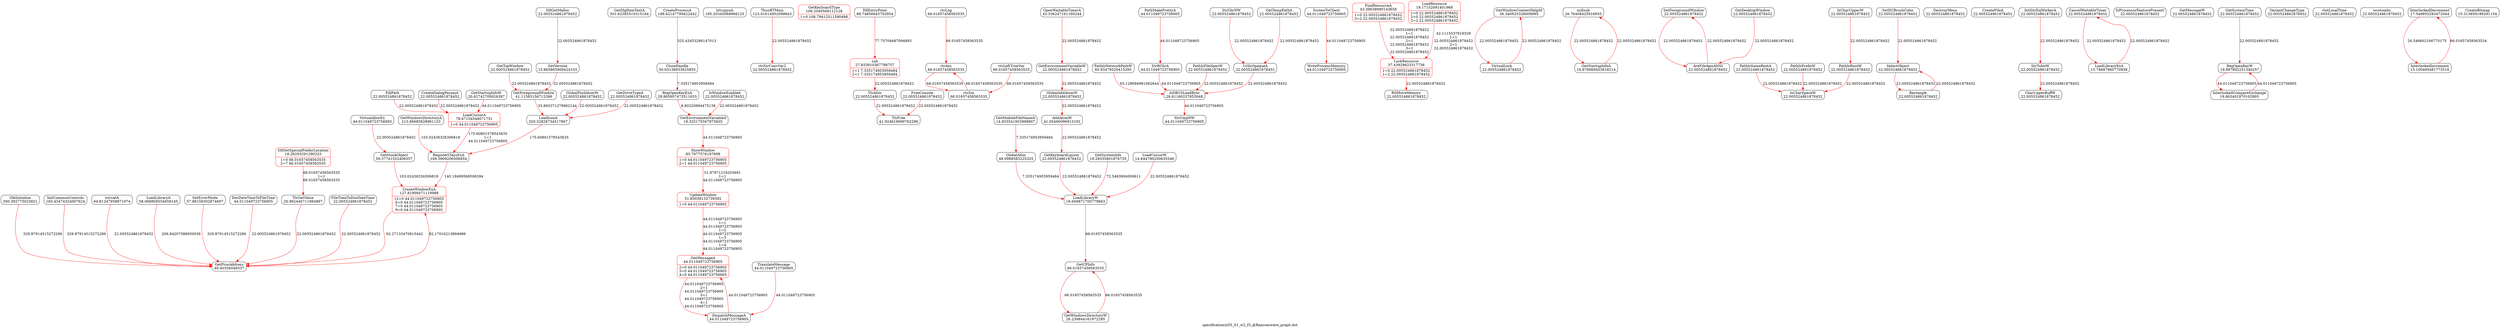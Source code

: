 digraph graphname { node [style=rounded]; label="specification\\n55_S1_w2_f3_@Ransomware_graph.dot";
LoadIconA	 [shape=record label="{LoadIconA\n320.32829734517867}" color=black];
GetDlgItemTextA	 [shape=record label="{GetDlgItemTextA\n301.62385510315164}" color=black];
OleInitialize	 [shape=record label="{OleInitialize\n300.392775025821}" color=black];
GetWindowsDirectoryA	 [shape=record label="{GetWindowsDirectoryA\n213.86685828961123}" color=black];
CreateProcessA	 [shape=record label="{CreateProcessA\n188.62147799422442}" color=black];
lstrcpynA	 [shape=record label="{lstrcpynA\n185.20345068966125}" color=black];
RegisterClassExA	 [shape=record label="{RegisterClassExA\n169.3909206506954}" color=black];
InitCommonControls	 [shape=record label="{InitCommonControls\n165.43474324007624}" color=black];
CreateWindowExA	 [shape=record label="{CreateWindowExA\n127.81909471119988|{12=0 44.011049723756905\n6=0 44.011049723756905\n7=0 44.011049723756905\n9=0 44.011049723756905}}" color=red];
ThunRTMain	 [shape=record label="{ThunRTMain\n123.01614952099843}" color=black];
GetKeyboardType	 [shape=record label="{GetKeyboardType\n108.2040568112128|{1=0 108.79412511590488}}" color=red];
DllEntryPoint	 [shape=record label="{DllEntryPoint\n88.74856643702954}" color=black];
ShowWindow	 [shape=record label="{ShowWindow\n83.7977576187698|{1=0 44.011049723756905\n2=1 44.011049723756905}}" color=red];
LoadCursorA	 [shape=record label="{LoadCursorA\n78.67154548071751|{1=0 44.011049723756905}}" color=red];
rtcLog	 [shape=record label="{rtcLog\n66.01657458563535}" color=black];
rtcLeftTrimVar	 [shape=record label="{rtcLeftTrimVar\n66.01657458563535}" color=black];
rtcAtn	 [shape=record label="{rtcAtn\n66.01657458563535}" color=black];
GetCPInfo	 [shape=record label="{GetCPInfo\n66.01657458563535}" color=black];
rtcSin	 [shape=record label="{rtcSin\n66.01657458563535}" color=black];
lstrcatA	 [shape=record label="{lstrcatA\n64.81247958871974}" color=black];
PathIsNetworkPathW	 [shape=record label="{PathIsNetworkPathW\n60.93479520415395}" color=black];
GetStockObject	 [shape=record label="{GetStockObject\n59.37741552406357}" color=black];
LoadLibraryA	 [shape=record label="{LoadLibraryA\n58.068809554959145}" color=black];
SetErrorMode	 [shape=record label="{SetErrorMode\n57.86158302874697}" color=black];
UpdateWindow	 [shape=record label="{UpdateWindow\n51.83038132739392|{1=0 44.011049723756905}}" color=red];
CloseHandle	 [shape=record label="{CloseHandle\n50.63136933625855}" color=black];
GetProcAddress	 [shape=record label="{GetProcAddress\n49.40356049337}" color=black];
GlobalAlloc	 [shape=record label="{GlobalAlloc\n48.0988583225325}" color=black];
DosDateTimeToFileTime	 [shape=record label="{DosDateTimeToFileTime\n44.011049723756905}" color=black];
StrRChrA	 [shape=record label="{StrRChrA\n44.011049723756905}" color=black];
VirtualAllocEx	 [shape=record label="{VirtualAllocEx\n44.011049723756905}" color=black];
StrCmpNW	 [shape=record label="{StrCmpNW\n44.011049723756905}" color=black];
PathMakePrettyA	 [shape=record label="{PathMakePrettyA\n44.011049723756905}" color=black];
WriteProcessMemory	 [shape=record label="{WriteProcessMemory\n44.011049723756905}" color=black];
TranslateMessage	 [shape=record label="{TranslateMessage\n44.011049723756905}" color=black];
ScreenToClient	 [shape=record label="{ScreenToClient\n44.011049723756905}" color=black];
GetMessageA	 [shape=record label="{GetMessageA\n44.011049723756905|{2=0 44.011049723756905\n3=0 44.011049723756905\n4=0 44.011049723756905}}" color=red];
DispatchMessageA	 [shape=record label="{DispatchMessageA\n44.011049723756905}" color=black];
FindResourceA	 [shape=record label="{FindResourceA\n43.39638990143658|{1=0 22.005524861878452\n3=2 22.005524861878452}}" color=red];
OpenWaitableTimerA	 [shape=record label="{OpenWaitableTimerA\n43.336247161160244}" color=black];
TlsFree	 [shape=record label="{TlsFree\n41.924619099762296}" color=black];
GetForegroundWindow	 [shape=record label="{GetForegroundWindow\n41.11565156712396}" color=black];
AddAtomW	 [shape=record label="{AddAtomW\n41.05466096913192}" color=black];
LockResource	 [shape=record label="{LockResource\n37.43928623317736|{1=0 22.005524861878452\n1=2 22.005524861878452}}" color=red];
GetWindowContextHelpId	 [shape=record label="{GetWindowContextHelpId\n36.340925328009995}" color=black];
RegOpenKeyExA	 [shape=record label="{RegOpenKeyExA\n28.865907473511633}" color=black];
sub	 [shape=record label="{sub\n27.833910367788757|{1=1 7.335174953959484\n2=1 7.335174953959484}}" color=red];
TlsGetValue	 [shape=record label="{TlsGetValue\n26.962440711984897}" color=black];
nullsub	 [shape=record label="{nullsub\n26.76408425916935}" color=black];
IsDBCSLeadByte	 [shape=record label="{IsDBCSLeadByte\n26.61160237852648}" color=black];
GetWindowsDirectoryW	 [shape=record label="{GetWindowsDirectoryW\n26.239844161872295}" color=black];
FillPath	 [shape=record label="{FillPath\n22.005524861878452}" color=black];
FileTimeToDosDateTime	 [shape=record label="{FileTimeToDosDateTime\n22.005524861878452}" color=black];
SetForegroundWindow	 [shape=record label="{SetForegroundWindow\n22.005524861878452}" color=black];
PathIsRootW	 [shape=record label="{PathIsRootW\n22.005524861878452}" color=black];
SelectObject	 [shape=record label="{SelectObject\n22.005524861878452}" color=black];
GetTopWindow	 [shape=record label="{GetTopWindow\n22.005524861878452}" color=black];
GlobalFindAtomW	 [shape=record label="{GlobalFindAtomW\n22.005524861878452}" color=black];
GetEnvironmentVariableW	 [shape=record label="{GetEnvironmentVariableW\n22.005524861878452}" color=black];
DestroyMenu	 [shape=record label="{DestroyMenu\n22.005524861878452}" color=black];
IsCharSpaceW	 [shape=record label="{IsCharSpaceW\n22.005524861878452}" color=black];
SHGetMalloc	 [shape=record label="{SHGetMalloc\n22.005524861878452}" color=black];
CreateFileA	 [shape=record label="{CreateFileA\n22.005524861878452}" color=black];
IsWindowEnabled	 [shape=record label="{IsWindowEnabled\n22.005524861878452}" color=black];
IsCharUpperW	 [shape=record label="{IsCharUpperW\n22.005524861878452}" color=black];
CharUpperBuffW	 [shape=record label="{CharUpperBuffW\n22.005524861878452}" color=black];
VirtualLock	 [shape=record label="{VirtualLock\n22.005524861878452}" color=black];
CancelWaitableTimer	 [shape=record label="{CancelWaitableTimer\n22.005524861878452}" color=black];
GetDriveTypeA	 [shape=record label="{GetDriveTypeA\n22.005524861878452}" color=black];
StrChrNW	 [shape=record label="{StrChrNW\n22.005524861878452}" color=black];
FreeConsole	 [shape=record label="{FreeConsole\n22.005524861878452}" color=black];
GlobalAddAtomW	 [shape=record label="{GlobalAddAtomW\n22.005524861878452}" color=black];
GetTempPathA	 [shape=record label="{GetTempPathA\n22.005524861878452}" color=black];
PathIsSameRootA	 [shape=record label="{PathIsSameRootA\n22.005524861878452}" color=black];
PathIsFileSpecW	 [shape=record label="{PathIsFileSpecW\n22.005524861878452}" color=black];
TlsAlloc	 [shape=record label="{TlsAlloc\n22.005524861878452}" color=black];
StrToIntW	 [shape=record label="{StrToIntW\n22.005524861878452}" color=black];
IsProcessorFeaturePresent	 [shape=record label="{IsProcessorFeaturePresent\n22.005524861878452}" color=black];
GetKeyboardLayout	 [shape=record label="{GetKeyboardLayout\n22.005524861878452}" color=black];
GetMessageW	 [shape=record label="{GetMessageW\n22.005524861878452}" color=black];
GetSystemTime	 [shape=record label="{GetSystemTime\n22.005524861878452}" color=black];
PathIsPrefixW	 [shape=record label="{PathIsPrefixW\n22.005524861878452}" color=black];
GetDesktopWindow	 [shape=record label="{GetDesktopWindow\n22.005524861878452}" color=black];
AreFileApisANSI	 [shape=record label="{AreFileApisANSI\n22.005524861878452}" color=black];
SetDCBrushColor	 [shape=record label="{SetDCBrushColor\n22.005524861878452}" color=black];
CreateDialogParamA	 [shape=record label="{CreateDialogParamA\n22.005524861878452}" color=black];
RtlMoveMemory	 [shape=record label="{RtlMoveMemory\n22.005524861878452}" color=black];
IntlStrEqWorkerA	 [shape=record label="{IntlStrEqWorkerA\n22.005524861878452}" color=black];
rtcStrConvVar2	 [shape=record label="{rtcStrConvVar2\n22.005524861878452}" color=black];
Rectangle	 [shape=record label="{Rectangle\n22.005524861878452}" color=black];
VariantChangeType	 [shape=record label="{VariantChangeType\n22.005524861878452}" color=black];
UrlIsOpaqueA	 [shape=record label="{UrlIsOpaqueA\n22.005524861878452}" color=black];
GetLocalTime	 [shape=record label="{GetLocalTime\n22.005524861878452}" color=black];
wcstombs	 [shape=record label="{wcstombs\n22.005524861878452}" color=black];
GetStartupInfoW	 [shape=record label="{GetStartupInfoW\n20.62742700926397}" color=black];
RegOpenKeyW	 [shape=record label="{RegOpenKeyW\n19.997892251340257}" color=black];
InterlockedCompareExchange	 [shape=record label="{InterlockedCompareExchange\n19.863401970102895}" color=black];
GetEnvironmentVariableA	 [shape=record label="{GetEnvironmentVariableA\n19.325175567875835}" color=black];
GetSystemInfo	 [shape=record label="{GetSystemInfo\n19.28535801876735}" color=black];
SHGetSpecialFolderLocation	 [shape=record label="{SHGetSpecialFolderLocation\n18.26293291290233|{1=0 66.01657458563535\n2=7 66.01657458563535}}" color=red];
LoadResource	 [shape=record label="{LoadResource\n18.17152091401968|{1=0 22.005524861878452\n2=0 22.005524861878452\n2=2 22.005524861878452}}" color=red];
InterlockedDecrement	 [shape=record label="{InterlockedDecrement\n17.548855283472044}" color=black];
GetStartupInfoA	 [shape=record label="{GetStartupInfoA\n16.976969453618214}" color=black];
LoadLibraryW	 [shape=record label="{LoadLibraryW\n16.649871700779663}" color=black];
GetVersion	 [shape=record label="{GetVersion\n15.865865909424103}" color=black];
LoadLibraryExA	 [shape=record label="{LoadLibraryExA\n15.78687960770938}" color=black];
CreateBitmap	 [shape=record label="{CreateBitmap\n15.313859189291154}" color=black];
InterlockedIncrement	 [shape=record label="{InterlockedIncrement\n15.100400481772516}" color=black];
GetModuleFileNameA	 [shape=record label="{GetModuleFileNameA\n14.933541953998807}" color=black];
LoadCursorW	 [shape=record label="{LoadCursorW\n14.844790250635546}" color=black];
LoadIconA->RegisterClassExA	 [label="175.60801578543635" color=red];
OleInitialize->GetProcAddress	 [label="329.87914515272286" color=red];
GetWindowsDirectoryA->RegisterClassExA	 [label="103.02436326306818" color=red];
CreateProcessA->CloseHandle	 [label="325.43453286147013" color=red];
RegisterClassExA->CreateWindowExA	 [label="140.19499568508394" color=red];
InitCommonControls->GetProcAddress	 [label="329.87914515272286" color=red];
CreateWindowExA->GetProcAddress	 [label="62.27133470815442" color=red];
ThunRTMain->rtcStrConvVar2	 [label="22.005524861878452" color=red];
DllEntryPoint->sub	 [label="77.75704687094893" color=red];
ShowWindow->UpdateWindow	 [label="51.87971216203691\n1=1\n44.011049723756905" color=red];
LoadCursorA->RegisterClassExA	 [label="175.60801578543635\n1=1\n44.011049723756905" color=red];
rtcLog->rtcAtn	 [label="66.01657458563535" color=red];
rtcLeftTrimVar->rtcSin	 [label="66.01657458563535" color=red];
rtcAtn->rtcSin	 [label="66.01657458563535" color=red];
GetCPInfo->GetWindowsDirectoryW	 [label="66.01657458563535" color=red];
rtcSin->rtcAtn	 [label="66.01657458563535" color=red];
lstrcatA->GetProcAddress	 [label="22.005524861878452" color=red];
PathIsNetworkPathW->IsDBCSLeadByte	 [label="63.128694981062644" color=red];
GetStockObject->CreateWindowExA	 [label="103.02436326306818" color=red];
LoadLibraryA->GetProcAddress	 [label="206.94207588650036" color=red];
SetErrorMode->GetProcAddress	 [label="329.87914515272286" color=red];
UpdateWindow->GetMessageA	 [label="44.011049723756905\n1=1\n44.011049723756905\n1=2\n44.011049723756905\n1=3\n44.011049723756905\n1=4\n44.011049723756905" color=red];
CloseHandle->RegOpenKeyExA	 [label="7.335174953959484" color=red];
GetProcAddress->CreateWindowExA	 [label="82.17016213894986" color=red];
GlobalAlloc->LoadLibraryW	 [label="7.335174953959484" color=red];
DosDateTimeToFileTime->GetProcAddress	 [label="22.005524861878452" color=red];
StrRChrA->IsDBCSLeadByte	 [label="44.011049723756905" color=red];
VirtualAllocEx->GetStockObject	 [label="22.005524861878452" color=red];
PathMakePrettyA->StrRChrA	 [label="44.011049723756905" color=red];
TranslateMessage->DispatchMessageA	 [label="44.011049723756905" color=red];
ScreenToClient->WriteProcessMemory	 [label="44.011049723756905" color=red];
GetMessageA->DispatchMessageA	 [label="44.011049723756905\n2=1\n44.011049723756905\n3=1\n44.011049723756905\n4=1\n44.011049723756905" color=red];
DispatchMessageA->GetMessageA	 [label="44.011049723756905" color=red];
FindResourceA->LockResource	 [label="22.005524861878452\n1=1\n22.005524861878452\n2=1\n22.005524861878452\n3=1\n22.005524861878452" color=red];
OpenWaitableTimerA->GetEnvironmentVariableW	 [label="22.005524861878452" color=red];
GetForegroundWindow->LoadIconA	 [label="33.865371278962144" color=red];
AddAtomW->GetKeyboardLayout	 [label="22.005524861878452" color=red];
LockResource->RtlMoveMemory	 [label="22.005524861878452" color=red];
GetWindowContextHelpId->VirtualLock	 [label="22.005524861878452" color=red];
RegOpenKeyExA->GetEnvironmentVariableA	 [label="8.80220994475138" color=red];
sub->TlsAlloc	 [label="22.005524861878452" color=red];
TlsGetValue->GetProcAddress	 [label="22.005524861878452" color=red];
nullsub->GetStartupInfoA	 [label="22.005524861878452" color=red];
IsDBCSLeadByte->StrCmpNW	 [label="44.011049723756905" color=red];
GetWindowsDirectoryW->GetCPInfo	 [label="66.01657458563535" color=red];
FillPath->LoadCursorA	 [label="22.005524861878452" color=red];
FileTimeToDosDateTime->GetProcAddress	 [label="22.005524861878452" color=red];
SetForegroundWindow->AreFileApisANSI	 [label="22.005524861878452" color=red];
PathIsRootW->IsCharSpaceW	 [label="22.005524861878452" color=red];
SelectObject->Rectangle	 [label="22.005524861878452" color=red];
GetTopWindow->GetForegroundWindow	 [label="22.005524861878452" color=red];
GlobalFindAtomW->LoadIconA	 [label="22.005524861878452" color=red];
GetEnvironmentVariableW->GlobalAddAtomW	 [label="22.005524861878452" color=red];
SHGetMalloc->GetVersion	 [label="22.005524861878452" color=red];
IsWindowEnabled->GetEnvironmentVariableA	 [label="22.005524861878452" color=red];
IsCharUpperW->PathIsRootW	 [label="22.005524861878452" color=red];
VirtualLock->GetWindowContextHelpId	 [label="22.005524861878452" color=red];
CancelWaitableTimer->LoadLibraryExA	 [label="22.005524861878452" color=red];
GetDriveTypeA->LoadIconA	 [label="22.005524861878452" color=red];
StrChrNW->UrlIsOpaqueA	 [label="22.005524861878452" color=red];
FreeConsole->TlsFree	 [label="22.005524861878452" color=red];
GlobalAddAtomW->AddAtomW	 [label="22.005524861878452" color=red];
GetTempPathA->UrlIsOpaqueA	 [label="22.005524861878452" color=red];
PathIsSameRootA->IsCharSpaceW	 [label="22.005524861878452" color=red];
PathIsFileSpecW->IsDBCSLeadByte	 [label="22.005524861878452" color=red];
TlsAlloc->TlsFree	 [label="22.005524861878452" color=red];
StrToIntW->CharUpperBuffW	 [label="22.005524861878452" color=red];
GetKeyboardLayout->LoadLibraryW	 [label="22.005524861878452" color=red];
GetSystemTime->RegOpenKeyW	 [label="22.005524861878452" color=red];
PathIsPrefixW->IsCharSpaceW	 [label="22.005524861878452" color=red];
GetDesktopWindow->AreFileApisANSI	 [label="22.005524861878452" color=red];
AreFileApisANSI->SetForegroundWindow	 [label="22.005524861878452" color=red];
SetDCBrushColor->SelectObject	 [label="22.005524861878452" color=red];
CreateDialogParamA->LoadCursorA	 [label="22.005524861878452" color=red];
IntlStrEqWorkerA->StrToIntW	 [label="22.005524861878452" color=red];
Rectangle->SelectObject	 [label="22.005524861878452" color=red];
UrlIsOpaqueA->IsDBCSLeadByte	 [label="22.005524861878452" color=red];
GetStartupInfoW->LoadCursorA	 [label="44.011049723756905" color=red];
RegOpenKeyW->InterlockedCompareExchange	 [label="44.011049723756905" color=red];
InterlockedCompareExchange->RegOpenKeyW	 [label="44.011049723756905" color=red];
GetEnvironmentVariableA->ShowWindow	 [label="44.011049723756905" color=red];
GetSystemInfo->LoadLibraryW	 [label="72.5463904000611" color=red];
SHGetSpecialFolderLocation->TlsGetValue	 [label="66.01657458563535\n1=1\n66.01657458563535" color=red];
LoadResource->LockResource	 [label="42.1115537919329\n1=1\n22.005524861878452\n2=1\n22.005524861878452" color=red];
InterlockedDecrement->InterlockedIncrement	 [label="26.546602166770175" color=red];
GetStartupInfoA->nullsub	 [label="22.005524861878452" color=red];
LoadLibraryW->GetCPInfo	 [label="66.01657458563535" color=red];
GetVersion->GetForegroundWindow	 [label="22.005524861878452" color=red];
LoadLibraryExA->CancelWaitableTimer	 [label="22.005524861878452" color=red];
InterlockedIncrement->InterlockedDecrement	 [label="66.01657458563534" color=red];
GetModuleFileNameA->GlobalAlloc	 [label="7.335174953959484" color=red];
LoadCursorW->LoadLibraryW	 [label="22.005524861878452" color=red];
}

